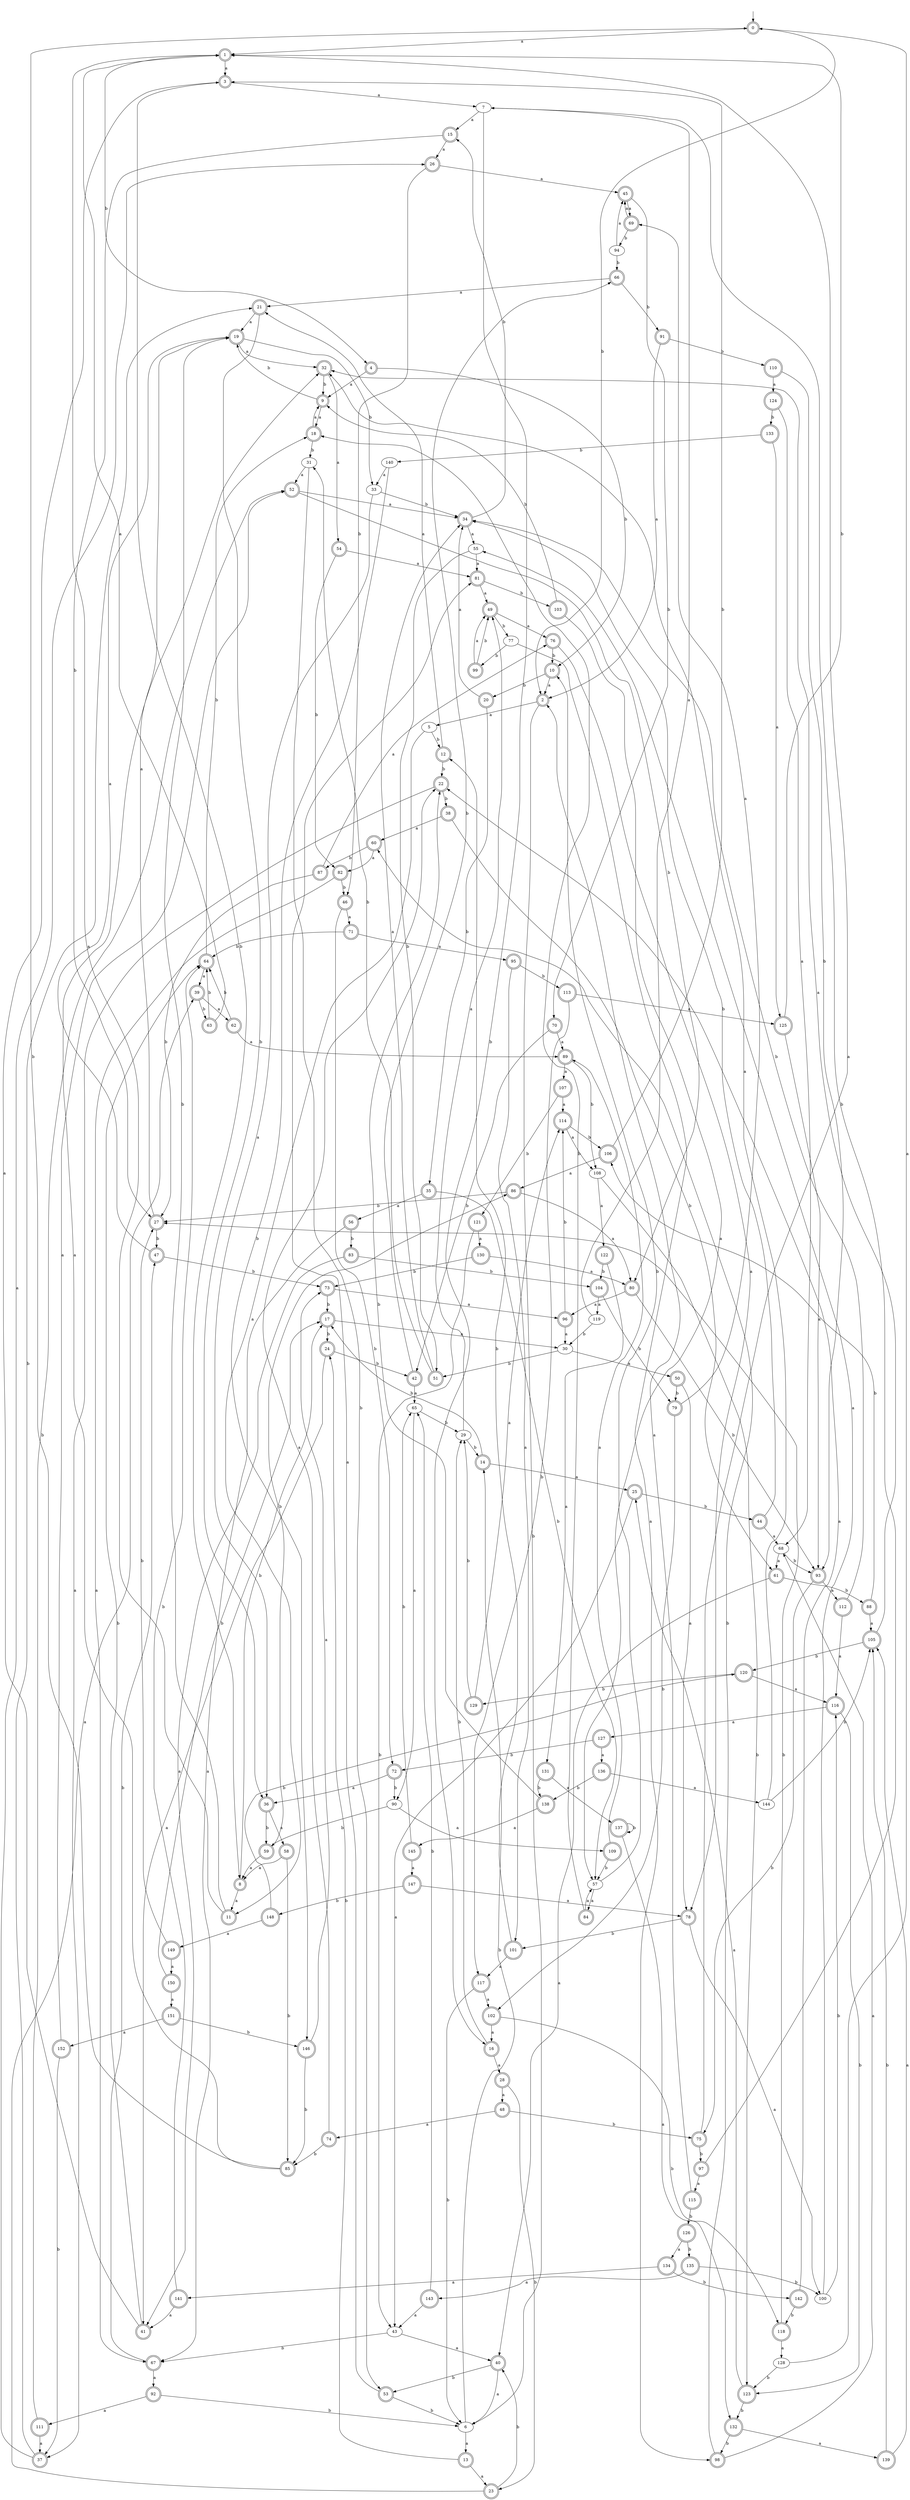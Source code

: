 digraph RandomDFA {
  __start0 [label="", shape=none];
  __start0 -> 0 [label=""];
  0 [shape=circle] [shape=doublecircle]
  0 -> 1 [label="a"]
  0 -> 2 [label="b"]
  1 [shape=doublecircle]
  1 -> 3 [label="a"]
  1 -> 4 [label="b"]
  2 [shape=doublecircle]
  2 -> 5 [label="a"]
  2 -> 6 [label="b"]
  3 [shape=doublecircle]
  3 -> 7 [label="a"]
  3 -> 8 [label="b"]
  4 [shape=doublecircle]
  4 -> 9 [label="a"]
  4 -> 10 [label="b"]
  5
  5 -> 11 [label="a"]
  5 -> 12 [label="b"]
  6
  6 -> 13 [label="a"]
  6 -> 14 [label="b"]
  7
  7 -> 15 [label="a"]
  7 -> 16 [label="b"]
  8 [shape=doublecircle]
  8 -> 11 [label="a"]
  8 -> 17 [label="b"]
  9 [shape=doublecircle]
  9 -> 18 [label="a"]
  9 -> 19 [label="b"]
  10 [shape=doublecircle]
  10 -> 2 [label="a"]
  10 -> 20 [label="b"]
  11 [shape=doublecircle]
  11 -> 1 [label="a"]
  11 -> 19 [label="b"]
  12 [shape=doublecircle]
  12 -> 21 [label="a"]
  12 -> 22 [label="b"]
  13 [shape=doublecircle]
  13 -> 23 [label="a"]
  13 -> 24 [label="b"]
  14 [shape=doublecircle]
  14 -> 25 [label="a"]
  14 -> 17 [label="b"]
  15 [shape=doublecircle]
  15 -> 26 [label="a"]
  15 -> 27 [label="b"]
  16 [shape=doublecircle]
  16 -> 28 [label="a"]
  16 -> 29 [label="b"]
  17 [shape=doublecircle]
  17 -> 30 [label="a"]
  17 -> 24 [label="b"]
  18 [shape=doublecircle]
  18 -> 9 [label="a"]
  18 -> 31 [label="b"]
  19 [shape=doublecircle]
  19 -> 32 [label="a"]
  19 -> 33 [label="b"]
  20 [shape=doublecircle]
  20 -> 34 [label="a"]
  20 -> 35 [label="b"]
  21 [shape=doublecircle]
  21 -> 19 [label="a"]
  21 -> 36 [label="b"]
  22 [shape=doublecircle]
  22 -> 37 [label="a"]
  22 -> 38 [label="b"]
  23 [shape=doublecircle]
  23 -> 39 [label="a"]
  23 -> 40 [label="b"]
  24 [shape=doublecircle]
  24 -> 41 [label="a"]
  24 -> 42 [label="b"]
  25 [shape=doublecircle]
  25 -> 43 [label="a"]
  25 -> 44 [label="b"]
  26 [shape=doublecircle]
  26 -> 45 [label="a"]
  26 -> 46 [label="b"]
  27 [shape=doublecircle]
  27 -> 19 [label="a"]
  27 -> 47 [label="b"]
  28 [shape=doublecircle]
  28 -> 48 [label="a"]
  28 -> 23 [label="b"]
  29
  29 -> 49 [label="a"]
  29 -> 14 [label="b"]
  30
  30 -> 50 [label="a"]
  30 -> 51 [label="b"]
  31
  31 -> 52 [label="a"]
  31 -> 53 [label="b"]
  32 [shape=doublecircle]
  32 -> 54 [label="a"]
  32 -> 9 [label="b"]
  33
  33 -> 36 [label="a"]
  33 -> 34 [label="b"]
  34 [shape=doublecircle]
  34 -> 55 [label="a"]
  34 -> 15 [label="b"]
  35 [shape=doublecircle]
  35 -> 56 [label="a"]
  35 -> 57 [label="b"]
  36 [shape=doublecircle]
  36 -> 58 [label="a"]
  36 -> 59 [label="b"]
  37 [shape=doublecircle]
  37 -> 26 [label="a"]
  37 -> 21 [label="b"]
  38 [shape=doublecircle]
  38 -> 60 [label="a"]
  38 -> 61 [label="b"]
  39 [shape=doublecircle]
  39 -> 62 [label="a"]
  39 -> 63 [label="b"]
  40 [shape=doublecircle]
  40 -> 6 [label="a"]
  40 -> 53 [label="b"]
  41 [shape=doublecircle]
  41 -> 3 [label="a"]
  41 -> 64 [label="b"]
  42 [shape=doublecircle]
  42 -> 65 [label="a"]
  42 -> 66 [label="b"]
  43
  43 -> 40 [label="a"]
  43 -> 67 [label="b"]
  44 [shape=doublecircle]
  44 -> 68 [label="a"]
  44 -> 34 [label="b"]
  45 [shape=doublecircle]
  45 -> 69 [label="a"]
  45 -> 70 [label="b"]
  46 [shape=doublecircle]
  46 -> 71 [label="a"]
  46 -> 72 [label="b"]
  47 [shape=doublecircle]
  47 -> 19 [label="a"]
  47 -> 73 [label="b"]
  48 [shape=doublecircle]
  48 -> 74 [label="a"]
  48 -> 75 [label="b"]
  49 [shape=doublecircle]
  49 -> 76 [label="a"]
  49 -> 77 [label="b"]
  50 [shape=doublecircle]
  50 -> 78 [label="a"]
  50 -> 79 [label="b"]
  51 [shape=doublecircle]
  51 -> 34 [label="a"]
  51 -> 31 [label="b"]
  52 [shape=doublecircle]
  52 -> 34 [label="a"]
  52 -> 80 [label="b"]
  53 [shape=doublecircle]
  53 -> 81 [label="a"]
  53 -> 6 [label="b"]
  54 [shape=doublecircle]
  54 -> 81 [label="a"]
  54 -> 82 [label="b"]
  55
  55 -> 81 [label="a"]
  55 -> 51 [label="b"]
  56 [shape=doublecircle]
  56 -> 67 [label="a"]
  56 -> 83 [label="b"]
  57
  57 -> 84 [label="a"]
  57 -> 10 [label="b"]
  58 [shape=doublecircle]
  58 -> 8 [label="a"]
  58 -> 85 [label="b"]
  59 [shape=doublecircle]
  59 -> 8 [label="a"]
  59 -> 86 [label="b"]
  60 [shape=doublecircle]
  60 -> 82 [label="a"]
  60 -> 87 [label="b"]
  61 [shape=doublecircle]
  61 -> 40 [label="a"]
  61 -> 88 [label="b"]
  62 [shape=doublecircle]
  62 -> 89 [label="a"]
  62 -> 64 [label="b"]
  63 [shape=doublecircle]
  63 -> 1 [label="a"]
  63 -> 64 [label="b"]
  64 [shape=doublecircle]
  64 -> 39 [label="a"]
  64 -> 18 [label="b"]
  65
  65 -> 90 [label="a"]
  65 -> 29 [label="b"]
  66 [shape=doublecircle]
  66 -> 21 [label="a"]
  66 -> 91 [label="b"]
  67 [shape=doublecircle]
  67 -> 92 [label="a"]
  67 -> 47 [label="b"]
  68
  68 -> 61 [label="a"]
  68 -> 93 [label="b"]
  69 [shape=doublecircle]
  69 -> 45 [label="a"]
  69 -> 94 [label="b"]
  70 [shape=doublecircle]
  70 -> 89 [label="a"]
  70 -> 42 [label="b"]
  71 [shape=doublecircle]
  71 -> 95 [label="a"]
  71 -> 64 [label="b"]
  72 [shape=doublecircle]
  72 -> 36 [label="a"]
  72 -> 90 [label="b"]
  73 [shape=doublecircle]
  73 -> 96 [label="a"]
  73 -> 17 [label="b"]
  74 [shape=doublecircle]
  74 -> 22 [label="a"]
  74 -> 85 [label="b"]
  75 [shape=doublecircle]
  75 -> 1 [label="a"]
  75 -> 97 [label="b"]
  76 [shape=doublecircle]
  76 -> 78 [label="a"]
  76 -> 10 [label="b"]
  77
  77 -> 98 [label="a"]
  77 -> 99 [label="b"]
  78 [shape=doublecircle]
  78 -> 100 [label="a"]
  78 -> 101 [label="b"]
  79 [shape=doublecircle]
  79 -> 69 [label="a"]
  79 -> 102 [label="b"]
  80 [shape=doublecircle]
  80 -> 96 [label="a"]
  80 -> 93 [label="b"]
  81 [shape=doublecircle]
  81 -> 49 [label="a"]
  81 -> 103 [label="b"]
  82 [shape=doublecircle]
  82 -> 67 [label="a"]
  82 -> 46 [label="b"]
  83 [shape=doublecircle]
  83 -> 41 [label="a"]
  83 -> 104 [label="b"]
  84 [shape=doublecircle]
  84 -> 57 [label="a"]
  84 -> 18 [label="b"]
  85 [shape=doublecircle]
  85 -> 32 [label="a"]
  85 -> 0 [label="b"]
  86 [shape=doublecircle]
  86 -> 80 [label="a"]
  86 -> 27 [label="b"]
  87 [shape=doublecircle]
  87 -> 76 [label="a"]
  87 -> 27 [label="b"]
  88 [shape=doublecircle]
  88 -> 105 [label="a"]
  88 -> 106 [label="b"]
  89 [shape=doublecircle]
  89 -> 107 [label="a"]
  89 -> 108 [label="b"]
  90
  90 -> 109 [label="a"]
  90 -> 59 [label="b"]
  91 [shape=doublecircle]
  91 -> 2 [label="a"]
  91 -> 110 [label="b"]
  92 [shape=doublecircle]
  92 -> 111 [label="a"]
  92 -> 6 [label="b"]
  93 [shape=doublecircle]
  93 -> 112 [label="a"]
  93 -> 75 [label="b"]
  94
  94 -> 45 [label="a"]
  94 -> 66 [label="b"]
  95 [shape=doublecircle]
  95 -> 101 [label="a"]
  95 -> 113 [label="b"]
  96 [shape=doublecircle]
  96 -> 30 [label="a"]
  96 -> 114 [label="b"]
  97 [shape=doublecircle]
  97 -> 115 [label="a"]
  97 -> 7 [label="b"]
  98 [shape=doublecircle]
  98 -> 68 [label="a"]
  98 -> 60 [label="b"]
  99 [shape=doublecircle]
  99 -> 49 [label="a"]
  99 -> 49 [label="b"]
  100
  100 -> 55 [label="a"]
  100 -> 116 [label="b"]
  101 [shape=doublecircle]
  101 -> 117 [label="a"]
  101 -> 12 [label="b"]
  102 [shape=doublecircle]
  102 -> 16 [label="a"]
  102 -> 118 [label="b"]
  103 [shape=doublecircle]
  103 -> 57 [label="a"]
  103 -> 9 [label="b"]
  104 [shape=doublecircle]
  104 -> 119 [label="a"]
  104 -> 79 [label="b"]
  105 [shape=doublecircle]
  105 -> 32 [label="a"]
  105 -> 120 [label="b"]
  106 [shape=doublecircle]
  106 -> 86 [label="a"]
  106 -> 3 [label="b"]
  107 [shape=doublecircle]
  107 -> 114 [label="a"]
  107 -> 121 [label="b"]
  108
  108 -> 122 [label="a"]
  108 -> 123 [label="b"]
  109 [shape=doublecircle]
  109 -> 89 [label="a"]
  109 -> 57 [label="b"]
  110 [shape=doublecircle]
  110 -> 124 [label="a"]
  110 -> 93 [label="b"]
  111 [shape=doublecircle]
  111 -> 37 [label="a"]
  111 -> 52 [label="b"]
  112 [shape=doublecircle]
  112 -> 116 [label="a"]
  112 -> 34 [label="b"]
  113 [shape=doublecircle]
  113 -> 125 [label="a"]
  113 -> 117 [label="b"]
  114 [shape=doublecircle]
  114 -> 108 [label="a"]
  114 -> 106 [label="b"]
  115 [shape=doublecircle]
  115 -> 2 [label="a"]
  115 -> 126 [label="b"]
  116 [shape=doublecircle]
  116 -> 127 [label="a"]
  116 -> 123 [label="b"]
  117 [shape=doublecircle]
  117 -> 102 [label="a"]
  117 -> 6 [label="b"]
  118 [shape=doublecircle]
  118 -> 128 [label="a"]
  118 -> 27 [label="b"]
  119
  119 -> 7 [label="a"]
  119 -> 30 [label="b"]
  120 [shape=doublecircle]
  120 -> 116 [label="a"]
  120 -> 129 [label="b"]
  121 [shape=doublecircle]
  121 -> 130 [label="a"]
  121 -> 43 [label="b"]
  122 [shape=doublecircle]
  122 -> 131 [label="a"]
  122 -> 104 [label="b"]
  123 [shape=doublecircle]
  123 -> 25 [label="a"]
  123 -> 132 [label="b"]
  124 [shape=doublecircle]
  124 -> 68 [label="a"]
  124 -> 133 [label="b"]
  125 [shape=doublecircle]
  125 -> 93 [label="a"]
  125 -> 1 [label="b"]
  126 [shape=doublecircle]
  126 -> 134 [label="a"]
  126 -> 135 [label="b"]
  127 [shape=doublecircle]
  127 -> 136 [label="a"]
  127 -> 72 [label="b"]
  128
  128 -> 0 [label="a"]
  128 -> 123 [label="b"]
  129 [shape=doublecircle]
  129 -> 114 [label="a"]
  129 -> 29 [label="b"]
  130 [shape=doublecircle]
  130 -> 80 [label="a"]
  130 -> 73 [label="b"]
  131 [shape=doublecircle]
  131 -> 137 [label="a"]
  131 -> 138 [label="b"]
  132 [shape=doublecircle]
  132 -> 139 [label="a"]
  132 -> 98 [label="b"]
  133 [shape=doublecircle]
  133 -> 125 [label="a"]
  133 -> 140 [label="b"]
  134 [shape=doublecircle]
  134 -> 141 [label="a"]
  134 -> 142 [label="b"]
  135 [shape=doublecircle]
  135 -> 143 [label="a"]
  135 -> 100 [label="b"]
  136 [shape=doublecircle]
  136 -> 144 [label="a"]
  136 -> 138 [label="b"]
  137 [shape=doublecircle]
  137 -> 132 [label="a"]
  137 -> 137 [label="b"]
  138 [shape=doublecircle]
  138 -> 145 [label="a"]
  138 -> 22 [label="b"]
  139 [shape=doublecircle]
  139 -> 105 [label="a"]
  139 -> 105 [label="b"]
  140
  140 -> 33 [label="a"]
  140 -> 146 [label="b"]
  141 [shape=doublecircle]
  141 -> 41 [label="a"]
  141 -> 64 [label="b"]
  142 [shape=doublecircle]
  142 -> 22 [label="a"]
  142 -> 118 [label="b"]
  143 [shape=doublecircle]
  143 -> 43 [label="a"]
  143 -> 65 [label="b"]
  144
  144 -> 32 [label="a"]
  144 -> 105 [label="b"]
  145 [shape=doublecircle]
  145 -> 147 [label="a"]
  145 -> 65 [label="b"]
  146 [shape=doublecircle]
  146 -> 73 [label="a"]
  146 -> 85 [label="b"]
  147 [shape=doublecircle]
  147 -> 78 [label="a"]
  147 -> 148 [label="b"]
  148 [shape=doublecircle]
  148 -> 149 [label="a"]
  148 -> 120 [label="b"]
  149 [shape=doublecircle]
  149 -> 150 [label="a"]
  149 -> 27 [label="b"]
  150 [shape=doublecircle]
  150 -> 151 [label="a"]
  150 -> 17 [label="b"]
  151 [shape=doublecircle]
  151 -> 152 [label="a"]
  151 -> 146 [label="b"]
  152 [shape=doublecircle]
  152 -> 52 [label="a"]
  152 -> 37 [label="b"]
}
